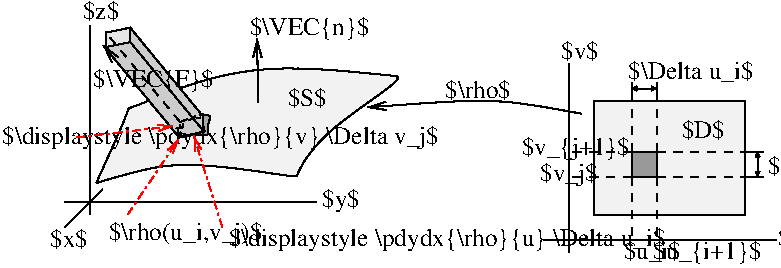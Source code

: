 #FIG 3.2  Produced by xfig version 3.2.8b
Landscape
Center
Metric
A4
100.00
Single
-2
1200 2
2 1 0 1 0 7 50 -1 -1 0.000 0 0 -1 0 0 2
	 630 900 630 2250
2 1 0 1 0 7 50 -1 -1 0.000 0 0 -1 0 0 2
	 4050 1170 4050 2520
2 1 0 1 0 7 50 -1 -1 0.000 0 0 -1 0 0 2
	 3870 2430 5535 2430
2 2 0 1 0 7 50 -1 19 0.000 0 0 -1 0 0 5
	 4230 1440 5310 1440 5310 2250 4230 2250 4230 1440
2 1 1 1 0 7 47 -1 -1 4.000 0 0 -1 0 0 2
	 4680 1980 4680 2430
2 1 1 1 0 7 47 -1 -1 4.000 0 0 -1 0 0 2
	 4500 1980 4500 2430
2 1 1 1 0 7 47 -1 -1 4.000 0 0 -1 0 0 2
	 4500 1980 4050 1980
2 1 1 1 0 7 47 -1 -1 4.000 0 0 -1 0 0 2
	 4500 1800 4050 1800
2 1 0 1 0 7 45 -1 -1 4.000 0 0 -1 1 0 2
	0 0 1.00 60.00 120.00
	 1830 1450 1825 990
2 1 1 1 0 7 40 -1 -1 2.000 0 0 -1 0 0 2
	 1272 1588 1436 1553
2 1 1 1 0 7 40 -1 -1 2.000 0 0 -1 0 0 2
	 1274 1695 1274 1585
2 1 1 1 0 7 40 -1 -1 4.000 0 0 -1 0 0 2
	 1271 1586 748 955
2 1 0 1 0 7 40 -1 -1 0.000 0 0 -1 0 0 2
	 1439 1550 915 912
2 1 0 1 0 7 40 -1 -1 0.000 0 0 -1 0 0 2
	 749 950 917 915
2 1 0 1 0 7 40 -1 -1 0.000 0 0 -1 0 0 2
	 742 1052 748 945
2 1 0 1 0 7 40 -1 -1 0.000 0 0 -1 0 0 2
	 745 1053 915 1019
2 1 0 1 0 7 40 -1 -1 0.000 0 0 -1 0 0 2
	 1444 1657 917 1017
2 1 0 1 0 7 40 -1 -1 0.000 0 0 -1 1 0 2
	0 0 1.00 60.00 120.00
	 1270 1702 725 1042
2 1 0 1 0 7 40 -1 -1 0.000 0 0 -1 0 0 2
	 1268 1696 1453 1656
2 1 0 1 0 7 40 -1 -1 0.000 0 0 -1 0 0 2
	 919 1017 914 916
2 1 0 0 0 7 41 -1 18 0.000 0 0 -1 0 0 5
	 748 1052 750 951 921 917 917 1018 752 1054
2 1 0 0 0 7 41 -1 16 0.000 0 0 -1 0 0 7
	 750 1056 922 1018 919 919 1436 1556 1444 1656 1269 1693
	 752 1063
2 2 0 1 0 7 47 -1 12 0.000 0 0 -1 0 0 5
	 4500 1800 4680 1800 4680 1980 4500 1980 4500 1800
2 1 3 1 4 7 38 -1 -1 4.000 0 0 -1 1 0 2
	0 0 1.00 45.00 90.00
	 1575 2340 1372 1689
2 1 3 1 4 7 38 -1 -1 4.000 0 0 -1 1 0 2
	0 0 1.00 45.00 90.00
	 900 2250 1262 1714
2 1 1 1 0 7 45 -1 -1 4.000 0 0 -1 0 0 2
	 4680 1980 5355 1980
2 1 1 1 0 7 45 -1 -1 4.000 0 0 -1 0 0 2
	 4680 1800 5310 1800
2 1 1 1 0 7 45 -1 -1 4.000 0 0 -1 0 0 2
	 4680 1800 4680 1440
2 1 1 1 0 7 45 -1 -1 4.000 0 0 -1 0 0 2
	 4500 1800 4500 1440
2 1 0 1 0 7 44 -1 -1 4.000 0 0 -1 0 0 2
	 4500 1305 4500 1440
2 1 0 1 0 7 44 -1 -1 4.000 0 0 -1 0 0 2
	 4680 1305 4680 1440
2 1 0 1 0 7 44 -1 -1 4.000 0 0 -1 0 0 2
	 5310 1800 5445 1800
2 1 0 1 0 7 44 -1 -1 4.000 0 0 -1 0 0 2
	 5310 1980 5445 1980
2 1 0 1 0 7 44 -1 -1 4.000 0 0 -1 1 1 2
	0 0 1.00 30.00 30.00
	0 0 1.00 30.00 30.00
	 4500 1350 4680 1350
2 1 0 1 0 7 44 -1 -1 4.000 0 0 -1 1 1 2
	0 0 1.00 30.00 30.00
	0 0 1.00 30.00 30.00
	 5400 1800 5400 1980
2 1 1 1 0 7 39 -1 -1 2.000 0 0 -1 0 0 6
	 1272 1690 1285 1651 1292 1622 1295 1579 1398 1544 1427 1535
2 1 0 1 0 7 40 -1 -1 0.000 0 0 -1 0 0 2
	 1443 1656 1437 1550
2 1 3 1 4 7 38 -1 -1 4.000 0 0 -1 1 0 2
	0 0 1.00 45.00 90.00
	 532 1699 1222 1619
2 1 0 1 0 7 50 -1 -1 0.000 0 0 -1 0 0 2
	 450 2160 2250 2160
2 1 0 1 0 7 50 -1 -1 0.000 0 0 -1 0 0 2
	 450 2340 720 2070
3 0 0 1 0 7 50 -1 -1 4.000 0 1 0 3
	0 0 1.00 60.00 120.00
	 4140 1530 3540 1405 2610 1485
	 0.000 1.000 0.000
3 0 0 1 0 7 50 -1 19 0.000 0 0 0 15
	 675 2025 1215 1845 2070 1980 2115 1980 2115 1935 2295 1665
	 2835 1305 2835 1260 2790 1260 1935 1170 1350 1305 945 1485
	 900 1485 900 1530 675 2025
	 0.000 1.000 1.000 1.000 1.000 1.000 1.000 1.000
	 1.000 1.000 1.000 1.000 1.000 1.000 0.000
3 0 0 1 0 7 46 -1 13 0.000 0 0 0 11
	 1279 1696 1334 1685 1388 1679 1436 1678 1460 1682 1480 1677
	 1470 1624 1481 1580 1496 1544 1466 1540 1431 1535
	 0.000 1.000 1.000 1.000 1.000 1.000 1.000 1.000
	 1.000 1.000 0.000
4 0 0 47 -1 0 12 0.0000 6 150 315 5545 2475 $u$\001
4 0 0 47 -1 0 12 0.0000 6 150 315 3995 1140 $v$\001
4 0 0 39 -1 0 12 0.0000 6 165 945 1772 969 $\\VEC{n}$\001
4 0 0 39 -1 0 12 0.0000 6 165 945 652 1339 $\\VEC{F}$\001
4 0 0 39 -1 0 12 0.0000 6 180 3540 2 1744 $\\displaystyle \\pdydx{\\rho}{v} \\Delta v_j$\001
4 0 0 47 -1 0 12 0.0000 6 180 1020 5475 1960 $\\Delta v_j$\001
4 0 0 47 -1 0 12 0.0000 6 165 1020 4475 1280 $\\Delta u_i$\001
4 0 0 44 -1 0 12 0.0000 6 150 540 3167 1419 $\\rho$\001
4 0 0 44 -1 0 12 0.0000 6 150 315 2042 1474 $S$\001
4 0 0 44 -1 0 12 0.0000 6 150 345 4857 1704 $D$\001
4 0 0 39 -1 0 12 0.0000 6 150 300 579 853 $z$\001
4 0 0 39 -1 0 12 0.0000 6 150 315 344 2482 $x$\001
4 0 0 39 -1 0 12 0.0000 6 180 315 2288 2194 $y$\001
4 0 0 39 -1 0 12 0.0000 6 180 1245 765 2430 $\\rho(u_i,v_j)$\001
4 0 0 39 -1 0 12 0.0000 6 180 3540 1620 2475 $\\displaystyle \\pdydx{\\rho}{u} \\Delta u_i$\001
4 0 0 47 -1 0 12 0.0000 6 165 480 4443 2568 $u_i$\001
4 0 0 47 -1 0 12 0.0000 6 165 870 4655 2568 $u_{i+1}$\001
4 0 0 47 -1 0 12 0.0000 6 180 480 3847 2010 $v_j$\001
4 0 0 47 -1 0 12 0.0000 6 180 870 3714 1823 $v_{j+1}$\001
